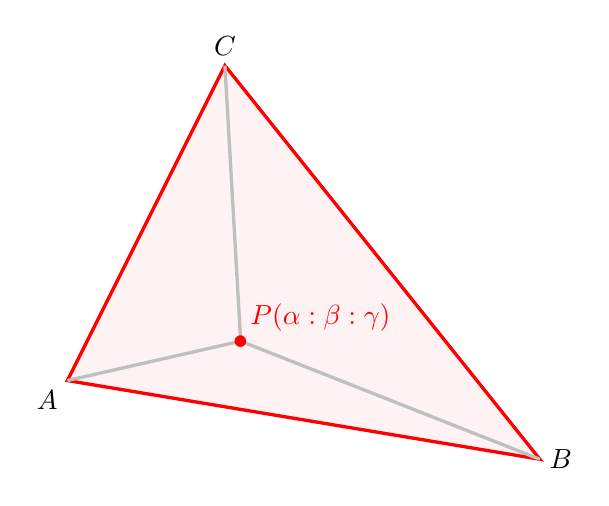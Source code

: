 ﻿\begin{tikzpicture}[scale=2]
\coordinate (A) at (0,0);
\coordinate (B) at (3,-0.5);
\coordinate (C) at (1,2);
\draw[red, fill=red!5, very thick] (A) -- (B) -- (C) -- cycle;
\node at (A) [below left] {$A$};
\node at (B) [right] {$B$};
\node at (C) [above] {$C$};

\def\u{0.3}
\def\v{0.2}

% coord bary 1-u-v, u, v
% Attention ! pas d'espace dans les coordonnées 
\coordinate (Q) at (barycentric cs:A=0.5,B=0.3,C=0.2);

\draw[gray!50, very thick] (A) -- (Q);
\draw[gray!50, very thick] (B) -- (Q);
\draw[gray!50, very thick] (C) -- (Q);

\node[scale=4,red] at (Q) {.};
\node[above right,red] at (Q) {$P(\alpha:\beta:\gamma)$};

\end{tikzpicture}